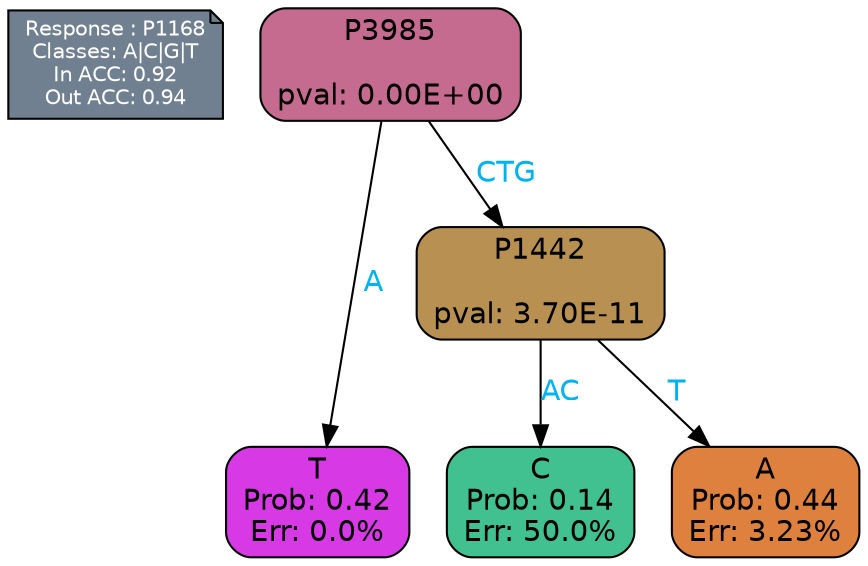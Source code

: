 digraph Tree {
node [shape=box, style="filled, rounded", color="black", fontname=helvetica] ;
graph [ranksep=equally, splines=polylines, bgcolor=transparent, dpi=600] ;
edge [fontname=helvetica] ;
LEGEND [label="Response : P1168
Classes: A|C|G|T
In ACC: 0.92
Out ACC: 0.94
",shape=note,align=left,style=filled,fillcolor="slategray",fontcolor="white",fontsize=10];1 [label="P3985

pval: 0.00E+00", fillcolor="#c56b90"] ;
2 [label="T
Prob: 0.42
Err: 0.0%", fillcolor="#d739e5"] ;
3 [label="P1442

pval: 3.70E-11", fillcolor="#b89152"] ;
4 [label="C
Prob: 0.14
Err: 50.0%", fillcolor="#40c18f"] ;
5 [label="A
Prob: 0.44
Err: 3.23%", fillcolor="#df813e"] ;
1 -> 2 [label="A",fontcolor=deepskyblue2] ;
1 -> 3 [label="CTG",fontcolor=deepskyblue2] ;
3 -> 4 [label="AC",fontcolor=deepskyblue2] ;
3 -> 5 [label="T",fontcolor=deepskyblue2] ;
{rank = same; 2;4;5;}{rank = same; LEGEND;1;}}